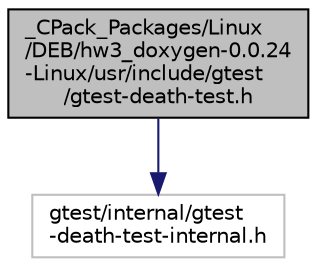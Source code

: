 digraph "_CPack_Packages/Linux/DEB/hw3_doxygen-0.0.24-Linux/usr/include/gtest/gtest-death-test.h"
{
 // LATEX_PDF_SIZE
  edge [fontname="Helvetica",fontsize="10",labelfontname="Helvetica",labelfontsize="10"];
  node [fontname="Helvetica",fontsize="10",shape=record];
  Node1 [label="_CPack_Packages/Linux\l/DEB/hw3_doxygen-0.0.24\l-Linux/usr/include/gtest\l/gtest-death-test.h",height=0.2,width=0.4,color="black", fillcolor="grey75", style="filled", fontcolor="black",tooltip=" "];
  Node1 -> Node2 [color="midnightblue",fontsize="10",style="solid",fontname="Helvetica"];
  Node2 [label="gtest/internal/gtest\l-death-test-internal.h",height=0.2,width=0.4,color="grey75", fillcolor="white", style="filled",tooltip=" "];
}
